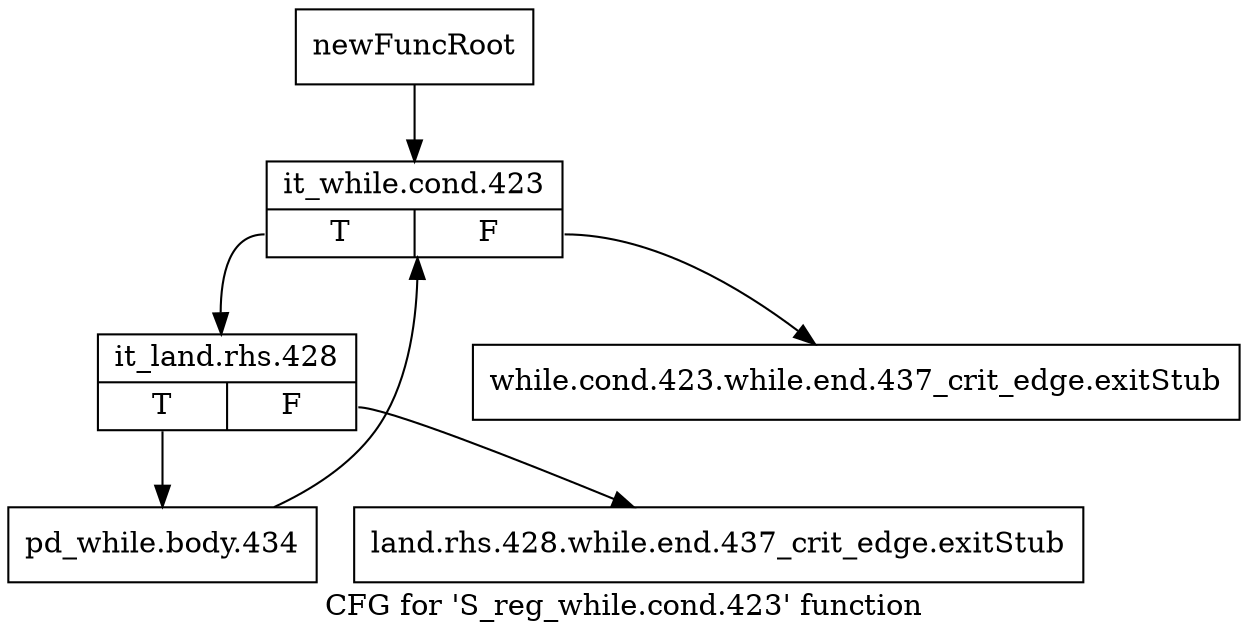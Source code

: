 digraph "CFG for 'S_reg_while.cond.423' function" {
	label="CFG for 'S_reg_while.cond.423' function";

	Node0x5129750 [shape=record,label="{newFuncRoot}"];
	Node0x5129750 -> Node0x5129840;
	Node0x51297a0 [shape=record,label="{while.cond.423.while.end.437_crit_edge.exitStub}"];
	Node0x51297f0 [shape=record,label="{land.rhs.428.while.end.437_crit_edge.exitStub}"];
	Node0x5129840 [shape=record,label="{it_while.cond.423|{<s0>T|<s1>F}}"];
	Node0x5129840:s0 -> Node0x5129890;
	Node0x5129840:s1 -> Node0x51297a0;
	Node0x5129890 [shape=record,label="{it_land.rhs.428|{<s0>T|<s1>F}}"];
	Node0x5129890:s0 -> Node0x51298e0;
	Node0x5129890:s1 -> Node0x51297f0;
	Node0x51298e0 [shape=record,label="{pd_while.body.434}"];
	Node0x51298e0 -> Node0x5129840;
}
